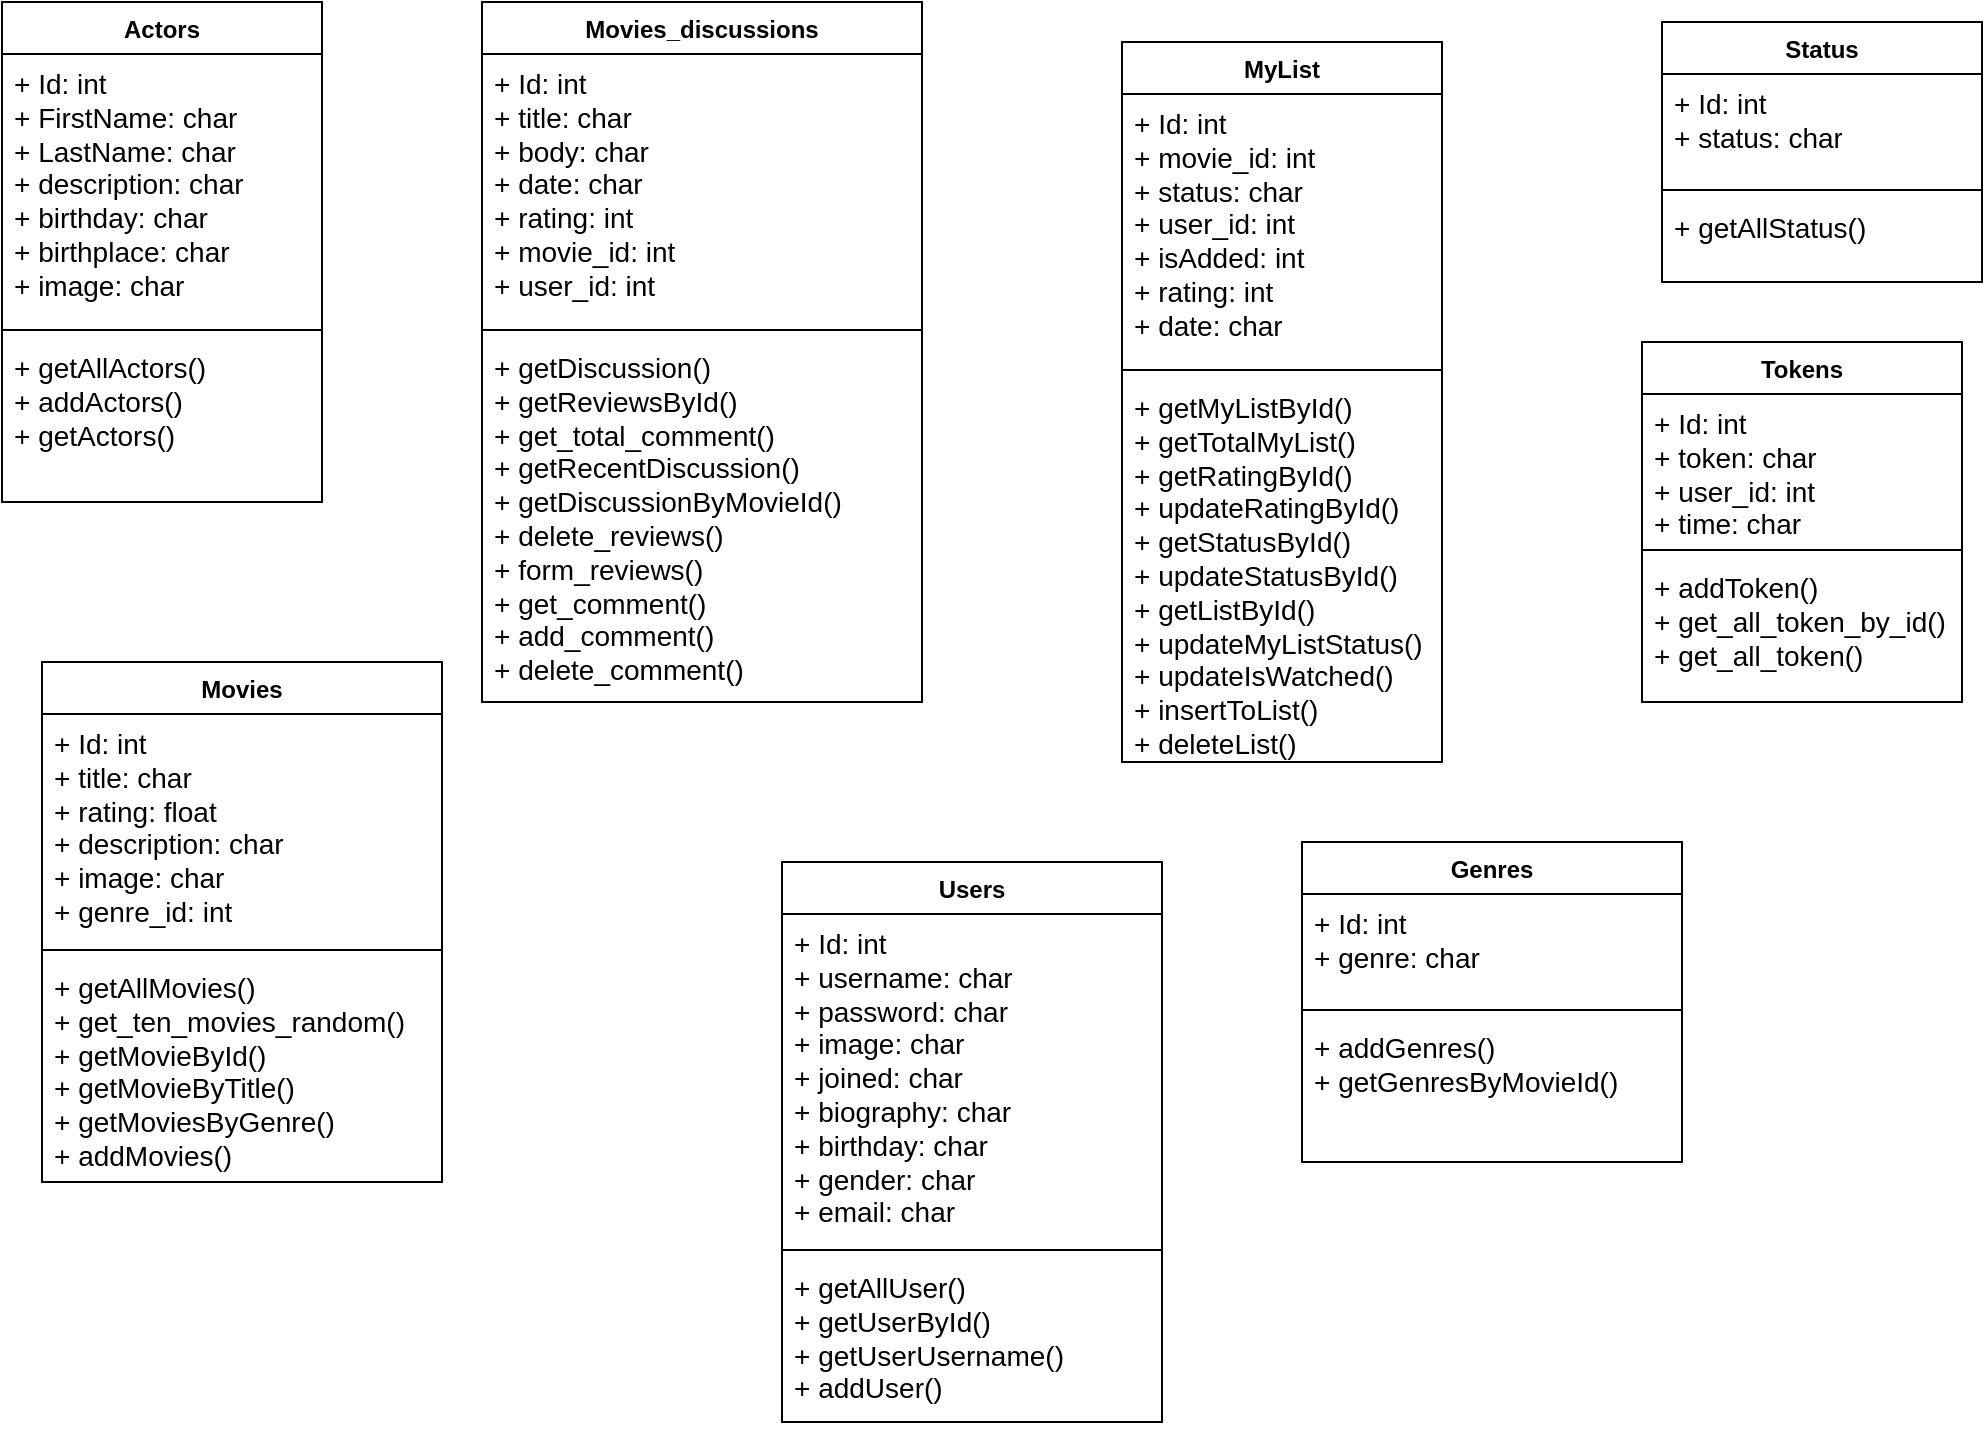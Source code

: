 <mxfile version="22.1.5" type="github">
  <diagram name="Page-1" id="U44AKlqPYRK6XK5reMsL">
    <mxGraphModel dx="363" dy="488" grid="1" gridSize="10" guides="1" tooltips="1" connect="1" arrows="1" fold="1" page="1" pageScale="1" pageWidth="1169" pageHeight="827" math="0" shadow="0">
      <root>
        <mxCell id="0" />
        <mxCell id="1" parent="0" />
        <mxCell id="mxG8LXYOKO1QrB_IOBUx-16" value="Actors" style="swimlane;fontStyle=1;align=center;verticalAlign=top;childLayout=stackLayout;horizontal=1;startSize=26;horizontalStack=0;resizeParent=1;resizeParentMax=0;resizeLast=0;collapsible=1;marginBottom=0;whiteSpace=wrap;html=1;" vertex="1" parent="1">
          <mxGeometry x="50" y="50" width="160" height="250" as="geometry" />
        </mxCell>
        <mxCell id="mxG8LXYOKO1QrB_IOBUx-17" value="&lt;font style=&quot;font-size: 14px;&quot;&gt;+ Id: int&lt;br&gt;+ FirstName: char&lt;br&gt;+ LastName: char&lt;br&gt;+ description: char&lt;br&gt;+ birthday: char&lt;br&gt;+ birthplace: char&lt;br&gt;+ image: char&lt;/font&gt;" style="text;strokeColor=none;fillColor=none;align=left;verticalAlign=top;spacingLeft=4;spacingRight=4;overflow=hidden;rotatable=0;points=[[0,0.5],[1,0.5]];portConstraint=eastwest;whiteSpace=wrap;html=1;" vertex="1" parent="mxG8LXYOKO1QrB_IOBUx-16">
          <mxGeometry y="26" width="160" height="134" as="geometry" />
        </mxCell>
        <mxCell id="mxG8LXYOKO1QrB_IOBUx-18" value="" style="line;strokeWidth=1;fillColor=none;align=left;verticalAlign=middle;spacingTop=-1;spacingLeft=3;spacingRight=3;rotatable=0;labelPosition=right;points=[];portConstraint=eastwest;strokeColor=inherit;" vertex="1" parent="mxG8LXYOKO1QrB_IOBUx-16">
          <mxGeometry y="160" width="160" height="8" as="geometry" />
        </mxCell>
        <mxCell id="mxG8LXYOKO1QrB_IOBUx-19" value="&lt;font style=&quot;font-size: 14px;&quot;&gt;+ getAllActors()&lt;br&gt;+ addActors()&lt;br&gt;+ getActors()&lt;br&gt;&lt;/font&gt;" style="text;strokeColor=none;fillColor=none;align=left;verticalAlign=top;spacingLeft=4;spacingRight=4;overflow=hidden;rotatable=0;points=[[0,0.5],[1,0.5]];portConstraint=eastwest;whiteSpace=wrap;html=1;" vertex="1" parent="mxG8LXYOKO1QrB_IOBUx-16">
          <mxGeometry y="168" width="160" height="82" as="geometry" />
        </mxCell>
        <mxCell id="mxG8LXYOKO1QrB_IOBUx-20" value="Movies_discussions" style="swimlane;fontStyle=1;align=center;verticalAlign=top;childLayout=stackLayout;horizontal=1;startSize=26;horizontalStack=0;resizeParent=1;resizeParentMax=0;resizeLast=0;collapsible=1;marginBottom=0;whiteSpace=wrap;html=1;" vertex="1" parent="1">
          <mxGeometry x="290" y="50" width="220" height="350" as="geometry" />
        </mxCell>
        <mxCell id="mxG8LXYOKO1QrB_IOBUx-21" value="&lt;font style=&quot;font-size: 14px;&quot;&gt;+ Id: int&lt;br&gt;+ title: char&lt;br&gt;+ body: char&lt;br&gt;+ date: char&lt;br&gt;+ rating: int&lt;br&gt;+ movie_id: int&lt;br&gt;+ user_id: int&lt;br&gt;&lt;/font&gt;" style="text;strokeColor=none;fillColor=none;align=left;verticalAlign=top;spacingLeft=4;spacingRight=4;overflow=hidden;rotatable=0;points=[[0,0.5],[1,0.5]];portConstraint=eastwest;whiteSpace=wrap;html=1;" vertex="1" parent="mxG8LXYOKO1QrB_IOBUx-20">
          <mxGeometry y="26" width="220" height="134" as="geometry" />
        </mxCell>
        <mxCell id="mxG8LXYOKO1QrB_IOBUx-22" value="" style="line;strokeWidth=1;fillColor=none;align=left;verticalAlign=middle;spacingTop=-1;spacingLeft=3;spacingRight=3;rotatable=0;labelPosition=right;points=[];portConstraint=eastwest;strokeColor=inherit;" vertex="1" parent="mxG8LXYOKO1QrB_IOBUx-20">
          <mxGeometry y="160" width="220" height="8" as="geometry" />
        </mxCell>
        <mxCell id="mxG8LXYOKO1QrB_IOBUx-23" value="&lt;font style=&quot;font-size: 14px;&quot;&gt;+ getDiscussion()&lt;br&gt;+ getReviewsById()&lt;br&gt;+ get_total_comment()&lt;br&gt;+ getRecentDiscussion()&lt;br&gt;+ getDiscussionByMovieId()&lt;br&gt;+ delete_reviews()&lt;br&gt;+ form_reviews()&lt;br&gt;+ get_comment()&lt;br&gt;+ add_comment()&lt;br&gt;+ delete_comment()&lt;br&gt;&lt;/font&gt;" style="text;strokeColor=none;fillColor=none;align=left;verticalAlign=top;spacingLeft=4;spacingRight=4;overflow=hidden;rotatable=0;points=[[0,0.5],[1,0.5]];portConstraint=eastwest;whiteSpace=wrap;html=1;" vertex="1" parent="mxG8LXYOKO1QrB_IOBUx-20">
          <mxGeometry y="168" width="220" height="182" as="geometry" />
        </mxCell>
        <mxCell id="mxG8LXYOKO1QrB_IOBUx-24" value="Movies" style="swimlane;fontStyle=1;align=center;verticalAlign=top;childLayout=stackLayout;horizontal=1;startSize=26;horizontalStack=0;resizeParent=1;resizeParentMax=0;resizeLast=0;collapsible=1;marginBottom=0;whiteSpace=wrap;html=1;" vertex="1" parent="1">
          <mxGeometry x="70" y="380" width="200" height="260" as="geometry" />
        </mxCell>
        <mxCell id="mxG8LXYOKO1QrB_IOBUx-25" value="&lt;font style=&quot;font-size: 14px;&quot;&gt;+ Id: int&lt;br&gt;+ title: char&lt;br&gt;+ rating: float&lt;br&gt;+ description: char&lt;br&gt;+ image: char&lt;br&gt;+ genre_id: int&lt;br&gt;&lt;/font&gt;" style="text;strokeColor=none;fillColor=none;align=left;verticalAlign=top;spacingLeft=4;spacingRight=4;overflow=hidden;rotatable=0;points=[[0,0.5],[1,0.5]];portConstraint=eastwest;whiteSpace=wrap;html=1;" vertex="1" parent="mxG8LXYOKO1QrB_IOBUx-24">
          <mxGeometry y="26" width="200" height="114" as="geometry" />
        </mxCell>
        <mxCell id="mxG8LXYOKO1QrB_IOBUx-26" value="" style="line;strokeWidth=1;fillColor=none;align=left;verticalAlign=middle;spacingTop=-1;spacingLeft=3;spacingRight=3;rotatable=0;labelPosition=right;points=[];portConstraint=eastwest;strokeColor=inherit;" vertex="1" parent="mxG8LXYOKO1QrB_IOBUx-24">
          <mxGeometry y="140" width="200" height="8" as="geometry" />
        </mxCell>
        <mxCell id="mxG8LXYOKO1QrB_IOBUx-27" value="&lt;font style=&quot;font-size: 14px;&quot;&gt;+ getAllMovies()&lt;br&gt;+ get_ten_movies_random()&lt;br&gt;+ getMovieById()&lt;br&gt;+ getMovieByTitle()&lt;br&gt;+ getMoviesByGenre()&lt;br&gt;+ addMovies()&lt;br&gt;&lt;/font&gt;" style="text;strokeColor=none;fillColor=none;align=left;verticalAlign=top;spacingLeft=4;spacingRight=4;overflow=hidden;rotatable=0;points=[[0,0.5],[1,0.5]];portConstraint=eastwest;whiteSpace=wrap;html=1;" vertex="1" parent="mxG8LXYOKO1QrB_IOBUx-24">
          <mxGeometry y="148" width="200" height="112" as="geometry" />
        </mxCell>
        <mxCell id="mxG8LXYOKO1QrB_IOBUx-28" value="MyList" style="swimlane;fontStyle=1;align=center;verticalAlign=top;childLayout=stackLayout;horizontal=1;startSize=26;horizontalStack=0;resizeParent=1;resizeParentMax=0;resizeLast=0;collapsible=1;marginBottom=0;whiteSpace=wrap;html=1;" vertex="1" parent="1">
          <mxGeometry x="610" y="70" width="160" height="360" as="geometry" />
        </mxCell>
        <mxCell id="mxG8LXYOKO1QrB_IOBUx-29" value="&lt;font style=&quot;font-size: 14px;&quot;&gt;+ Id: int&lt;br&gt;+ movie_id: int&lt;br&gt;+ status: char&lt;br&gt;+ user_id: int&lt;br&gt;+ isAdded: int&lt;br&gt;+ rating: int&lt;br&gt;+ date: char&lt;br&gt;&lt;/font&gt;" style="text;strokeColor=none;fillColor=none;align=left;verticalAlign=top;spacingLeft=4;spacingRight=4;overflow=hidden;rotatable=0;points=[[0,0.5],[1,0.5]];portConstraint=eastwest;whiteSpace=wrap;html=1;" vertex="1" parent="mxG8LXYOKO1QrB_IOBUx-28">
          <mxGeometry y="26" width="160" height="134" as="geometry" />
        </mxCell>
        <mxCell id="mxG8LXYOKO1QrB_IOBUx-30" value="" style="line;strokeWidth=1;fillColor=none;align=left;verticalAlign=middle;spacingTop=-1;spacingLeft=3;spacingRight=3;rotatable=0;labelPosition=right;points=[];portConstraint=eastwest;strokeColor=inherit;" vertex="1" parent="mxG8LXYOKO1QrB_IOBUx-28">
          <mxGeometry y="160" width="160" height="8" as="geometry" />
        </mxCell>
        <mxCell id="mxG8LXYOKO1QrB_IOBUx-31" value="&lt;font style=&quot;font-size: 14px;&quot;&gt;+ getMyListById()&lt;br&gt;+ getTotalMyList()&lt;br&gt;+ getRatingById()&lt;br&gt;+ updateRatingById()&lt;br&gt;+ getStatusById()&lt;br&gt;+ updateStatusById()&lt;br&gt;+ getListById()&lt;br&gt;+ updateMyListStatus()&lt;br&gt;+ updateIsWatched()&lt;br&gt;+ insertToList()&lt;br&gt;+ deleteList()&lt;br&gt;&lt;/font&gt;" style="text;strokeColor=none;fillColor=none;align=left;verticalAlign=top;spacingLeft=4;spacingRight=4;overflow=hidden;rotatable=0;points=[[0,0.5],[1,0.5]];portConstraint=eastwest;whiteSpace=wrap;html=1;" vertex="1" parent="mxG8LXYOKO1QrB_IOBUx-28">
          <mxGeometry y="168" width="160" height="192" as="geometry" />
        </mxCell>
        <mxCell id="mxG8LXYOKO1QrB_IOBUx-32" value="Status" style="swimlane;fontStyle=1;align=center;verticalAlign=top;childLayout=stackLayout;horizontal=1;startSize=26;horizontalStack=0;resizeParent=1;resizeParentMax=0;resizeLast=0;collapsible=1;marginBottom=0;whiteSpace=wrap;html=1;" vertex="1" parent="1">
          <mxGeometry x="880" y="60" width="160" height="130" as="geometry" />
        </mxCell>
        <mxCell id="mxG8LXYOKO1QrB_IOBUx-33" value="&lt;font style=&quot;font-size: 14px;&quot;&gt;+ Id: int&lt;br&gt;+ status: char&lt;br&gt;&lt;/font&gt;" style="text;strokeColor=none;fillColor=none;align=left;verticalAlign=top;spacingLeft=4;spacingRight=4;overflow=hidden;rotatable=0;points=[[0,0.5],[1,0.5]];portConstraint=eastwest;whiteSpace=wrap;html=1;" vertex="1" parent="mxG8LXYOKO1QrB_IOBUx-32">
          <mxGeometry y="26" width="160" height="54" as="geometry" />
        </mxCell>
        <mxCell id="mxG8LXYOKO1QrB_IOBUx-34" value="" style="line;strokeWidth=1;fillColor=none;align=left;verticalAlign=middle;spacingTop=-1;spacingLeft=3;spacingRight=3;rotatable=0;labelPosition=right;points=[];portConstraint=eastwest;strokeColor=inherit;" vertex="1" parent="mxG8LXYOKO1QrB_IOBUx-32">
          <mxGeometry y="80" width="160" height="8" as="geometry" />
        </mxCell>
        <mxCell id="mxG8LXYOKO1QrB_IOBUx-35" value="&lt;font style=&quot;font-size: 14px;&quot;&gt;+ getAllStatus()&lt;br&gt;&lt;/font&gt;" style="text;strokeColor=none;fillColor=none;align=left;verticalAlign=top;spacingLeft=4;spacingRight=4;overflow=hidden;rotatable=0;points=[[0,0.5],[1,0.5]];portConstraint=eastwest;whiteSpace=wrap;html=1;" vertex="1" parent="mxG8LXYOKO1QrB_IOBUx-32">
          <mxGeometry y="88" width="160" height="42" as="geometry" />
        </mxCell>
        <mxCell id="mxG8LXYOKO1QrB_IOBUx-36" value="Tokens" style="swimlane;fontStyle=1;align=center;verticalAlign=top;childLayout=stackLayout;horizontal=1;startSize=26;horizontalStack=0;resizeParent=1;resizeParentMax=0;resizeLast=0;collapsible=1;marginBottom=0;whiteSpace=wrap;html=1;" vertex="1" parent="1">
          <mxGeometry x="870" y="220" width="160" height="180" as="geometry" />
        </mxCell>
        <mxCell id="mxG8LXYOKO1QrB_IOBUx-37" value="&lt;font style=&quot;font-size: 14px;&quot;&gt;+ Id: int&lt;br&gt;+ token: char&lt;br&gt;+ user_id: int&lt;br&gt;+ time: char&lt;br&gt;&lt;/font&gt;" style="text;strokeColor=none;fillColor=none;align=left;verticalAlign=top;spacingLeft=4;spacingRight=4;overflow=hidden;rotatable=0;points=[[0,0.5],[1,0.5]];portConstraint=eastwest;whiteSpace=wrap;html=1;" vertex="1" parent="mxG8LXYOKO1QrB_IOBUx-36">
          <mxGeometry y="26" width="160" height="74" as="geometry" />
        </mxCell>
        <mxCell id="mxG8LXYOKO1QrB_IOBUx-38" value="" style="line;strokeWidth=1;fillColor=none;align=left;verticalAlign=middle;spacingTop=-1;spacingLeft=3;spacingRight=3;rotatable=0;labelPosition=right;points=[];portConstraint=eastwest;strokeColor=inherit;" vertex="1" parent="mxG8LXYOKO1QrB_IOBUx-36">
          <mxGeometry y="100" width="160" height="8" as="geometry" />
        </mxCell>
        <mxCell id="mxG8LXYOKO1QrB_IOBUx-39" value="&lt;font style=&quot;font-size: 14px;&quot;&gt;+ addToken()&lt;br&gt;+ get_all_token_by_id()&lt;br&gt;+ get_all_token()&lt;br&gt;&lt;/font&gt;" style="text;strokeColor=none;fillColor=none;align=left;verticalAlign=top;spacingLeft=4;spacingRight=4;overflow=hidden;rotatable=0;points=[[0,0.5],[1,0.5]];portConstraint=eastwest;whiteSpace=wrap;html=1;" vertex="1" parent="mxG8LXYOKO1QrB_IOBUx-36">
          <mxGeometry y="108" width="160" height="72" as="geometry" />
        </mxCell>
        <mxCell id="mxG8LXYOKO1QrB_IOBUx-40" value="Genres" style="swimlane;fontStyle=1;align=center;verticalAlign=top;childLayout=stackLayout;horizontal=1;startSize=26;horizontalStack=0;resizeParent=1;resizeParentMax=0;resizeLast=0;collapsible=1;marginBottom=0;whiteSpace=wrap;html=1;" vertex="1" parent="1">
          <mxGeometry x="700" y="470" width="190" height="160" as="geometry" />
        </mxCell>
        <mxCell id="mxG8LXYOKO1QrB_IOBUx-41" value="&lt;font style=&quot;font-size: 14px;&quot;&gt;+ Id: int&lt;br&gt;+ genre: char&lt;br&gt;&lt;/font&gt;" style="text;strokeColor=none;fillColor=none;align=left;verticalAlign=top;spacingLeft=4;spacingRight=4;overflow=hidden;rotatable=0;points=[[0,0.5],[1,0.5]];portConstraint=eastwest;whiteSpace=wrap;html=1;" vertex="1" parent="mxG8LXYOKO1QrB_IOBUx-40">
          <mxGeometry y="26" width="190" height="54" as="geometry" />
        </mxCell>
        <mxCell id="mxG8LXYOKO1QrB_IOBUx-42" value="" style="line;strokeWidth=1;fillColor=none;align=left;verticalAlign=middle;spacingTop=-1;spacingLeft=3;spacingRight=3;rotatable=0;labelPosition=right;points=[];portConstraint=eastwest;strokeColor=inherit;" vertex="1" parent="mxG8LXYOKO1QrB_IOBUx-40">
          <mxGeometry y="80" width="190" height="8" as="geometry" />
        </mxCell>
        <mxCell id="mxG8LXYOKO1QrB_IOBUx-43" value="&lt;font style=&quot;font-size: 14px;&quot;&gt;+ addGenres()&lt;br&gt;+ getGenresByMovieId()&lt;br&gt;&lt;/font&gt;" style="text;strokeColor=none;fillColor=none;align=left;verticalAlign=top;spacingLeft=4;spacingRight=4;overflow=hidden;rotatable=0;points=[[0,0.5],[1,0.5]];portConstraint=eastwest;whiteSpace=wrap;html=1;" vertex="1" parent="mxG8LXYOKO1QrB_IOBUx-40">
          <mxGeometry y="88" width="190" height="72" as="geometry" />
        </mxCell>
        <mxCell id="mxG8LXYOKO1QrB_IOBUx-44" value="Users" style="swimlane;fontStyle=1;align=center;verticalAlign=top;childLayout=stackLayout;horizontal=1;startSize=26;horizontalStack=0;resizeParent=1;resizeParentMax=0;resizeLast=0;collapsible=1;marginBottom=0;whiteSpace=wrap;html=1;" vertex="1" parent="1">
          <mxGeometry x="440" y="480" width="190" height="280" as="geometry" />
        </mxCell>
        <mxCell id="mxG8LXYOKO1QrB_IOBUx-45" value="&lt;font style=&quot;font-size: 14px;&quot;&gt;+ Id: int&lt;br&gt;+ username: char&lt;br&gt;+ password: char&lt;br&gt;+ image: char&lt;br&gt;+ joined: char&lt;br&gt;+ biography: char&lt;br&gt;+ birthday: char&lt;br&gt;+ gender: char&lt;br&gt;+ email: char&lt;br&gt;&lt;/font&gt;" style="text;strokeColor=none;fillColor=none;align=left;verticalAlign=top;spacingLeft=4;spacingRight=4;overflow=hidden;rotatable=0;points=[[0,0.5],[1,0.5]];portConstraint=eastwest;whiteSpace=wrap;html=1;" vertex="1" parent="mxG8LXYOKO1QrB_IOBUx-44">
          <mxGeometry y="26" width="190" height="164" as="geometry" />
        </mxCell>
        <mxCell id="mxG8LXYOKO1QrB_IOBUx-46" value="" style="line;strokeWidth=1;fillColor=none;align=left;verticalAlign=middle;spacingTop=-1;spacingLeft=3;spacingRight=3;rotatable=0;labelPosition=right;points=[];portConstraint=eastwest;strokeColor=inherit;" vertex="1" parent="mxG8LXYOKO1QrB_IOBUx-44">
          <mxGeometry y="190" width="190" height="8" as="geometry" />
        </mxCell>
        <mxCell id="mxG8LXYOKO1QrB_IOBUx-47" value="&lt;font style=&quot;font-size: 14px;&quot;&gt;+ getAllUser()&lt;br&gt;+ getUserById()&lt;br&gt;+ getUserUsername()&lt;br&gt;+ addUser()&lt;br&gt;&lt;/font&gt;" style="text;strokeColor=none;fillColor=none;align=left;verticalAlign=top;spacingLeft=4;spacingRight=4;overflow=hidden;rotatable=0;points=[[0,0.5],[1,0.5]];portConstraint=eastwest;whiteSpace=wrap;html=1;" vertex="1" parent="mxG8LXYOKO1QrB_IOBUx-44">
          <mxGeometry y="198" width="190" height="82" as="geometry" />
        </mxCell>
      </root>
    </mxGraphModel>
  </diagram>
</mxfile>
